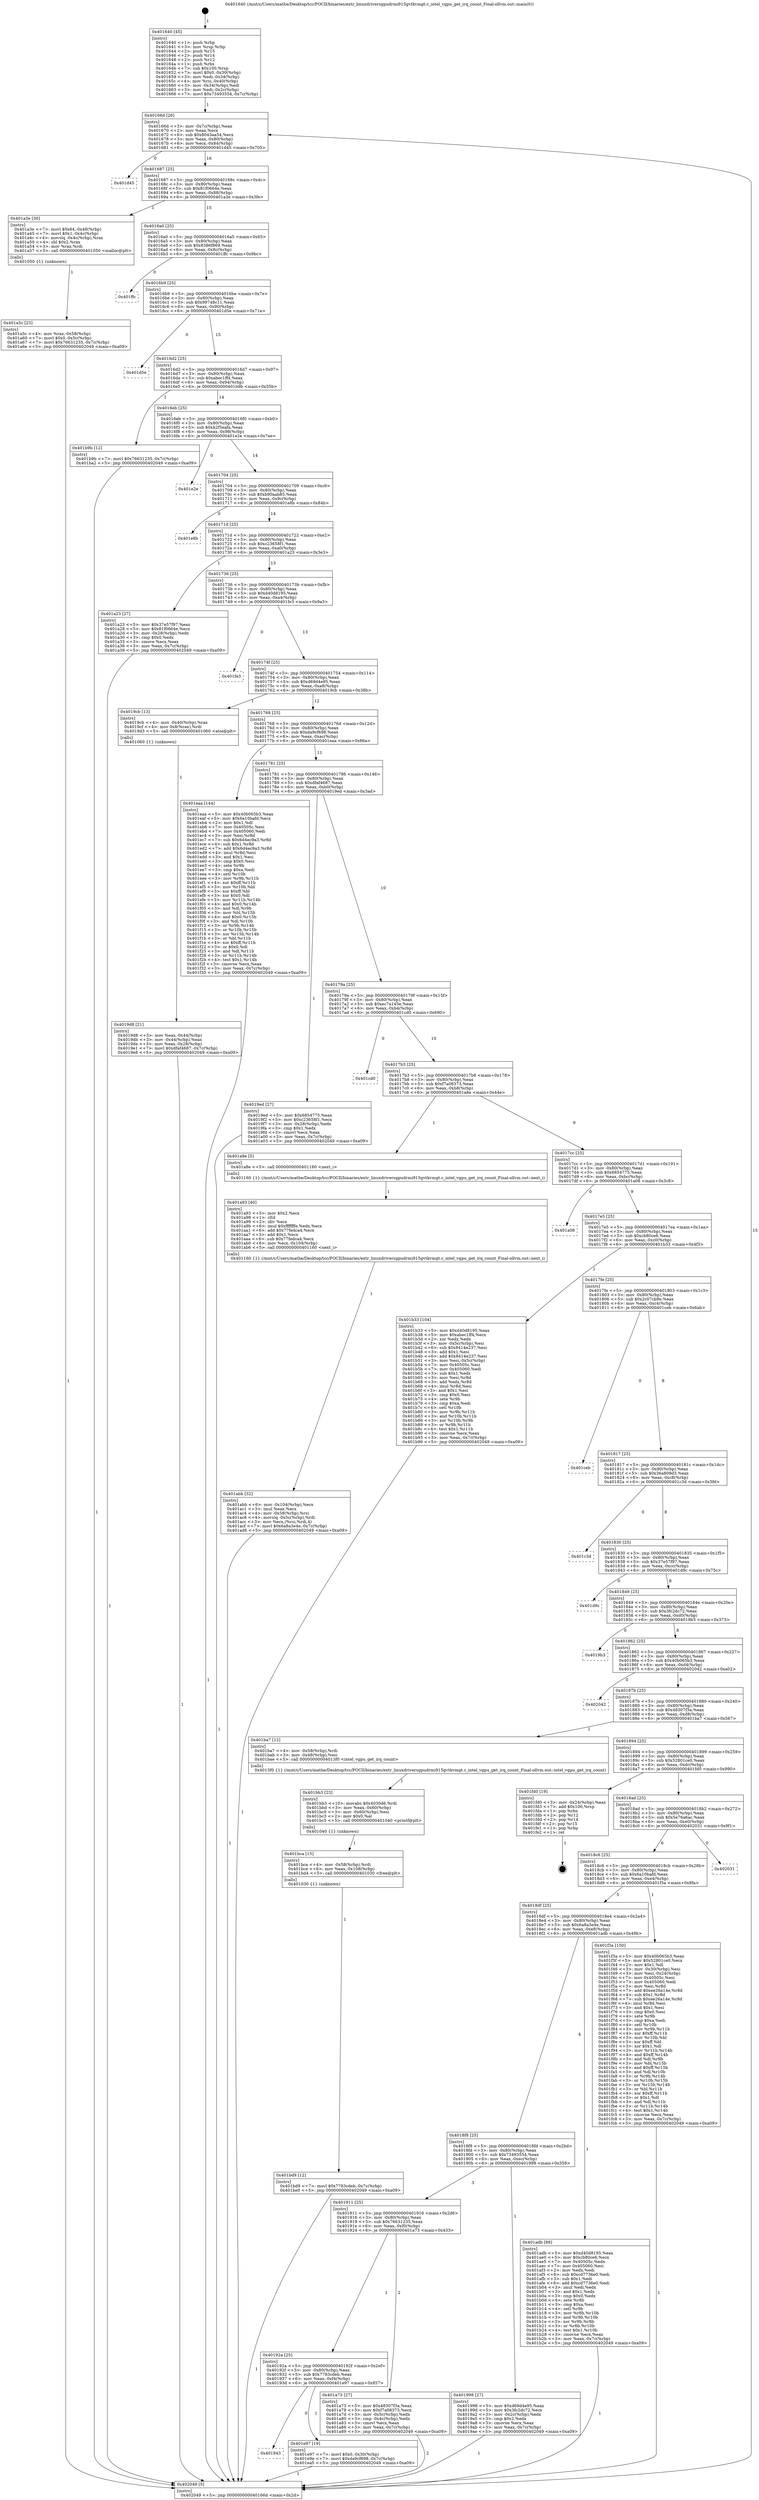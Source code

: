 digraph "0x401640" {
  label = "0x401640 (/mnt/c/Users/mathe/Desktop/tcc/POCII/binaries/extr_linuxdriversgpudrmi915gvtkvmgt.c_intel_vgpu_get_irq_count_Final-ollvm.out::main(0))"
  labelloc = "t"
  node[shape=record]

  Entry [label="",width=0.3,height=0.3,shape=circle,fillcolor=black,style=filled]
  "0x40166d" [label="{
     0x40166d [26]\l
     | [instrs]\l
     &nbsp;&nbsp;0x40166d \<+3\>: mov -0x7c(%rbp),%eax\l
     &nbsp;&nbsp;0x401670 \<+2\>: mov %eax,%ecx\l
     &nbsp;&nbsp;0x401672 \<+6\>: sub $0x8043aa54,%ecx\l
     &nbsp;&nbsp;0x401678 \<+3\>: mov %eax,-0x80(%rbp)\l
     &nbsp;&nbsp;0x40167b \<+6\>: mov %ecx,-0x84(%rbp)\l
     &nbsp;&nbsp;0x401681 \<+6\>: je 0000000000401d45 \<main+0x705\>\l
  }"]
  "0x401d45" [label="{
     0x401d45\l
  }", style=dashed]
  "0x401687" [label="{
     0x401687 [25]\l
     | [instrs]\l
     &nbsp;&nbsp;0x401687 \<+5\>: jmp 000000000040168c \<main+0x4c\>\l
     &nbsp;&nbsp;0x40168c \<+3\>: mov -0x80(%rbp),%eax\l
     &nbsp;&nbsp;0x40168f \<+5\>: sub $0x81f0664e,%eax\l
     &nbsp;&nbsp;0x401694 \<+6\>: mov %eax,-0x88(%rbp)\l
     &nbsp;&nbsp;0x40169a \<+6\>: je 0000000000401a3e \<main+0x3fe\>\l
  }"]
  Exit [label="",width=0.3,height=0.3,shape=circle,fillcolor=black,style=filled,peripheries=2]
  "0x401a3e" [label="{
     0x401a3e [30]\l
     | [instrs]\l
     &nbsp;&nbsp;0x401a3e \<+7\>: movl $0x64,-0x48(%rbp)\l
     &nbsp;&nbsp;0x401a45 \<+7\>: movl $0x1,-0x4c(%rbp)\l
     &nbsp;&nbsp;0x401a4c \<+4\>: movslq -0x4c(%rbp),%rax\l
     &nbsp;&nbsp;0x401a50 \<+4\>: shl $0x2,%rax\l
     &nbsp;&nbsp;0x401a54 \<+3\>: mov %rax,%rdi\l
     &nbsp;&nbsp;0x401a57 \<+5\>: call 0000000000401050 \<malloc@plt\>\l
     | [calls]\l
     &nbsp;&nbsp;0x401050 \{1\} (unknown)\l
  }"]
  "0x4016a0" [label="{
     0x4016a0 [25]\l
     | [instrs]\l
     &nbsp;&nbsp;0x4016a0 \<+5\>: jmp 00000000004016a5 \<main+0x65\>\l
     &nbsp;&nbsp;0x4016a5 \<+3\>: mov -0x80(%rbp),%eax\l
     &nbsp;&nbsp;0x4016a8 \<+5\>: sub $0x8386f869,%eax\l
     &nbsp;&nbsp;0x4016ad \<+6\>: mov %eax,-0x8c(%rbp)\l
     &nbsp;&nbsp;0x4016b3 \<+6\>: je 0000000000401ffc \<main+0x9bc\>\l
  }"]
  "0x401943" [label="{
     0x401943\l
  }", style=dashed]
  "0x401ffc" [label="{
     0x401ffc\l
  }", style=dashed]
  "0x4016b9" [label="{
     0x4016b9 [25]\l
     | [instrs]\l
     &nbsp;&nbsp;0x4016b9 \<+5\>: jmp 00000000004016be \<main+0x7e\>\l
     &nbsp;&nbsp;0x4016be \<+3\>: mov -0x80(%rbp),%eax\l
     &nbsp;&nbsp;0x4016c1 \<+5\>: sub $0x99748c11,%eax\l
     &nbsp;&nbsp;0x4016c6 \<+6\>: mov %eax,-0x90(%rbp)\l
     &nbsp;&nbsp;0x4016cc \<+6\>: je 0000000000401d5e \<main+0x71e\>\l
  }"]
  "0x401e97" [label="{
     0x401e97 [19]\l
     | [instrs]\l
     &nbsp;&nbsp;0x401e97 \<+7\>: movl $0x0,-0x30(%rbp)\l
     &nbsp;&nbsp;0x401e9e \<+7\>: movl $0xda9cf698,-0x7c(%rbp)\l
     &nbsp;&nbsp;0x401ea5 \<+5\>: jmp 0000000000402049 \<main+0xa09\>\l
  }"]
  "0x401d5e" [label="{
     0x401d5e\l
  }", style=dashed]
  "0x4016d2" [label="{
     0x4016d2 [25]\l
     | [instrs]\l
     &nbsp;&nbsp;0x4016d2 \<+5\>: jmp 00000000004016d7 \<main+0x97\>\l
     &nbsp;&nbsp;0x4016d7 \<+3\>: mov -0x80(%rbp),%eax\l
     &nbsp;&nbsp;0x4016da \<+5\>: sub $0xabec1ff4,%eax\l
     &nbsp;&nbsp;0x4016df \<+6\>: mov %eax,-0x94(%rbp)\l
     &nbsp;&nbsp;0x4016e5 \<+6\>: je 0000000000401b9b \<main+0x55b\>\l
  }"]
  "0x401bd9" [label="{
     0x401bd9 [12]\l
     | [instrs]\l
     &nbsp;&nbsp;0x401bd9 \<+7\>: movl $0x7783cdeb,-0x7c(%rbp)\l
     &nbsp;&nbsp;0x401be0 \<+5\>: jmp 0000000000402049 \<main+0xa09\>\l
  }"]
  "0x401b9b" [label="{
     0x401b9b [12]\l
     | [instrs]\l
     &nbsp;&nbsp;0x401b9b \<+7\>: movl $0x76631235,-0x7c(%rbp)\l
     &nbsp;&nbsp;0x401ba2 \<+5\>: jmp 0000000000402049 \<main+0xa09\>\l
  }"]
  "0x4016eb" [label="{
     0x4016eb [25]\l
     | [instrs]\l
     &nbsp;&nbsp;0x4016eb \<+5\>: jmp 00000000004016f0 \<main+0xb0\>\l
     &nbsp;&nbsp;0x4016f0 \<+3\>: mov -0x80(%rbp),%eax\l
     &nbsp;&nbsp;0x4016f3 \<+5\>: sub $0xb2f5eafa,%eax\l
     &nbsp;&nbsp;0x4016f8 \<+6\>: mov %eax,-0x98(%rbp)\l
     &nbsp;&nbsp;0x4016fe \<+6\>: je 0000000000401e2e \<main+0x7ee\>\l
  }"]
  "0x401bca" [label="{
     0x401bca [15]\l
     | [instrs]\l
     &nbsp;&nbsp;0x401bca \<+4\>: mov -0x58(%rbp),%rdi\l
     &nbsp;&nbsp;0x401bce \<+6\>: mov %eax,-0x108(%rbp)\l
     &nbsp;&nbsp;0x401bd4 \<+5\>: call 0000000000401030 \<free@plt\>\l
     | [calls]\l
     &nbsp;&nbsp;0x401030 \{1\} (unknown)\l
  }"]
  "0x401e2e" [label="{
     0x401e2e\l
  }", style=dashed]
  "0x401704" [label="{
     0x401704 [25]\l
     | [instrs]\l
     &nbsp;&nbsp;0x401704 \<+5\>: jmp 0000000000401709 \<main+0xc9\>\l
     &nbsp;&nbsp;0x401709 \<+3\>: mov -0x80(%rbp),%eax\l
     &nbsp;&nbsp;0x40170c \<+5\>: sub $0xb90aab85,%eax\l
     &nbsp;&nbsp;0x401711 \<+6\>: mov %eax,-0x9c(%rbp)\l
     &nbsp;&nbsp;0x401717 \<+6\>: je 0000000000401e8b \<main+0x84b\>\l
  }"]
  "0x401bb3" [label="{
     0x401bb3 [23]\l
     | [instrs]\l
     &nbsp;&nbsp;0x401bb3 \<+10\>: movabs $0x4030d6,%rdi\l
     &nbsp;&nbsp;0x401bbd \<+3\>: mov %eax,-0x60(%rbp)\l
     &nbsp;&nbsp;0x401bc0 \<+3\>: mov -0x60(%rbp),%esi\l
     &nbsp;&nbsp;0x401bc3 \<+2\>: mov $0x0,%al\l
     &nbsp;&nbsp;0x401bc5 \<+5\>: call 0000000000401040 \<printf@plt\>\l
     | [calls]\l
     &nbsp;&nbsp;0x401040 \{1\} (unknown)\l
  }"]
  "0x401e8b" [label="{
     0x401e8b\l
  }", style=dashed]
  "0x40171d" [label="{
     0x40171d [25]\l
     | [instrs]\l
     &nbsp;&nbsp;0x40171d \<+5\>: jmp 0000000000401722 \<main+0xe2\>\l
     &nbsp;&nbsp;0x401722 \<+3\>: mov -0x80(%rbp),%eax\l
     &nbsp;&nbsp;0x401725 \<+5\>: sub $0xc23658f1,%eax\l
     &nbsp;&nbsp;0x40172a \<+6\>: mov %eax,-0xa0(%rbp)\l
     &nbsp;&nbsp;0x401730 \<+6\>: je 0000000000401a23 \<main+0x3e3\>\l
  }"]
  "0x401abb" [label="{
     0x401abb [32]\l
     | [instrs]\l
     &nbsp;&nbsp;0x401abb \<+6\>: mov -0x104(%rbp),%ecx\l
     &nbsp;&nbsp;0x401ac1 \<+3\>: imul %eax,%ecx\l
     &nbsp;&nbsp;0x401ac4 \<+4\>: mov -0x58(%rbp),%rsi\l
     &nbsp;&nbsp;0x401ac8 \<+4\>: movslq -0x5c(%rbp),%rdi\l
     &nbsp;&nbsp;0x401acc \<+3\>: mov %ecx,(%rsi,%rdi,4)\l
     &nbsp;&nbsp;0x401acf \<+7\>: movl $0x6a8a3e4e,-0x7c(%rbp)\l
     &nbsp;&nbsp;0x401ad6 \<+5\>: jmp 0000000000402049 \<main+0xa09\>\l
  }"]
  "0x401a23" [label="{
     0x401a23 [27]\l
     | [instrs]\l
     &nbsp;&nbsp;0x401a23 \<+5\>: mov $0x37e57f97,%eax\l
     &nbsp;&nbsp;0x401a28 \<+5\>: mov $0x81f0664e,%ecx\l
     &nbsp;&nbsp;0x401a2d \<+3\>: mov -0x28(%rbp),%edx\l
     &nbsp;&nbsp;0x401a30 \<+3\>: cmp $0x0,%edx\l
     &nbsp;&nbsp;0x401a33 \<+3\>: cmove %ecx,%eax\l
     &nbsp;&nbsp;0x401a36 \<+3\>: mov %eax,-0x7c(%rbp)\l
     &nbsp;&nbsp;0x401a39 \<+5\>: jmp 0000000000402049 \<main+0xa09\>\l
  }"]
  "0x401736" [label="{
     0x401736 [25]\l
     | [instrs]\l
     &nbsp;&nbsp;0x401736 \<+5\>: jmp 000000000040173b \<main+0xfb\>\l
     &nbsp;&nbsp;0x40173b \<+3\>: mov -0x80(%rbp),%eax\l
     &nbsp;&nbsp;0x40173e \<+5\>: sub $0xd40d8195,%eax\l
     &nbsp;&nbsp;0x401743 \<+6\>: mov %eax,-0xa4(%rbp)\l
     &nbsp;&nbsp;0x401749 \<+6\>: je 0000000000401fe3 \<main+0x9a3\>\l
  }"]
  "0x401a93" [label="{
     0x401a93 [40]\l
     | [instrs]\l
     &nbsp;&nbsp;0x401a93 \<+5\>: mov $0x2,%ecx\l
     &nbsp;&nbsp;0x401a98 \<+1\>: cltd\l
     &nbsp;&nbsp;0x401a99 \<+2\>: idiv %ecx\l
     &nbsp;&nbsp;0x401a9b \<+6\>: imul $0xfffffffe,%edx,%ecx\l
     &nbsp;&nbsp;0x401aa1 \<+6\>: add $0x77fedca4,%ecx\l
     &nbsp;&nbsp;0x401aa7 \<+3\>: add $0x1,%ecx\l
     &nbsp;&nbsp;0x401aaa \<+6\>: sub $0x77fedca4,%ecx\l
     &nbsp;&nbsp;0x401ab0 \<+6\>: mov %ecx,-0x104(%rbp)\l
     &nbsp;&nbsp;0x401ab6 \<+5\>: call 0000000000401160 \<next_i\>\l
     | [calls]\l
     &nbsp;&nbsp;0x401160 \{1\} (/mnt/c/Users/mathe/Desktop/tcc/POCII/binaries/extr_linuxdriversgpudrmi915gvtkvmgt.c_intel_vgpu_get_irq_count_Final-ollvm.out::next_i)\l
  }"]
  "0x401fe3" [label="{
     0x401fe3\l
  }", style=dashed]
  "0x40174f" [label="{
     0x40174f [25]\l
     | [instrs]\l
     &nbsp;&nbsp;0x40174f \<+5\>: jmp 0000000000401754 \<main+0x114\>\l
     &nbsp;&nbsp;0x401754 \<+3\>: mov -0x80(%rbp),%eax\l
     &nbsp;&nbsp;0x401757 \<+5\>: sub $0xd69d4e95,%eax\l
     &nbsp;&nbsp;0x40175c \<+6\>: mov %eax,-0xa8(%rbp)\l
     &nbsp;&nbsp;0x401762 \<+6\>: je 00000000004019cb \<main+0x38b\>\l
  }"]
  "0x40192a" [label="{
     0x40192a [25]\l
     | [instrs]\l
     &nbsp;&nbsp;0x40192a \<+5\>: jmp 000000000040192f \<main+0x2ef\>\l
     &nbsp;&nbsp;0x40192f \<+3\>: mov -0x80(%rbp),%eax\l
     &nbsp;&nbsp;0x401932 \<+5\>: sub $0x7783cdeb,%eax\l
     &nbsp;&nbsp;0x401937 \<+6\>: mov %eax,-0xf4(%rbp)\l
     &nbsp;&nbsp;0x40193d \<+6\>: je 0000000000401e97 \<main+0x857\>\l
  }"]
  "0x4019cb" [label="{
     0x4019cb [13]\l
     | [instrs]\l
     &nbsp;&nbsp;0x4019cb \<+4\>: mov -0x40(%rbp),%rax\l
     &nbsp;&nbsp;0x4019cf \<+4\>: mov 0x8(%rax),%rdi\l
     &nbsp;&nbsp;0x4019d3 \<+5\>: call 0000000000401060 \<atoi@plt\>\l
     | [calls]\l
     &nbsp;&nbsp;0x401060 \{1\} (unknown)\l
  }"]
  "0x401768" [label="{
     0x401768 [25]\l
     | [instrs]\l
     &nbsp;&nbsp;0x401768 \<+5\>: jmp 000000000040176d \<main+0x12d\>\l
     &nbsp;&nbsp;0x40176d \<+3\>: mov -0x80(%rbp),%eax\l
     &nbsp;&nbsp;0x401770 \<+5\>: sub $0xda9cf698,%eax\l
     &nbsp;&nbsp;0x401775 \<+6\>: mov %eax,-0xac(%rbp)\l
     &nbsp;&nbsp;0x40177b \<+6\>: je 0000000000401eaa \<main+0x86a\>\l
  }"]
  "0x401a73" [label="{
     0x401a73 [27]\l
     | [instrs]\l
     &nbsp;&nbsp;0x401a73 \<+5\>: mov $0x48307f3a,%eax\l
     &nbsp;&nbsp;0x401a78 \<+5\>: mov $0xf7a08373,%ecx\l
     &nbsp;&nbsp;0x401a7d \<+3\>: mov -0x5c(%rbp),%edx\l
     &nbsp;&nbsp;0x401a80 \<+3\>: cmp -0x4c(%rbp),%edx\l
     &nbsp;&nbsp;0x401a83 \<+3\>: cmovl %ecx,%eax\l
     &nbsp;&nbsp;0x401a86 \<+3\>: mov %eax,-0x7c(%rbp)\l
     &nbsp;&nbsp;0x401a89 \<+5\>: jmp 0000000000402049 \<main+0xa09\>\l
  }"]
  "0x401eaa" [label="{
     0x401eaa [144]\l
     | [instrs]\l
     &nbsp;&nbsp;0x401eaa \<+5\>: mov $0x40b065b3,%eax\l
     &nbsp;&nbsp;0x401eaf \<+5\>: mov $0x6a10bafd,%ecx\l
     &nbsp;&nbsp;0x401eb4 \<+2\>: mov $0x1,%dl\l
     &nbsp;&nbsp;0x401eb6 \<+7\>: mov 0x40505c,%esi\l
     &nbsp;&nbsp;0x401ebd \<+7\>: mov 0x405060,%edi\l
     &nbsp;&nbsp;0x401ec4 \<+3\>: mov %esi,%r8d\l
     &nbsp;&nbsp;0x401ec7 \<+7\>: sub $0x6d4ec9a3,%r8d\l
     &nbsp;&nbsp;0x401ece \<+4\>: sub $0x1,%r8d\l
     &nbsp;&nbsp;0x401ed2 \<+7\>: add $0x6d4ec9a3,%r8d\l
     &nbsp;&nbsp;0x401ed9 \<+4\>: imul %r8d,%esi\l
     &nbsp;&nbsp;0x401edd \<+3\>: and $0x1,%esi\l
     &nbsp;&nbsp;0x401ee0 \<+3\>: cmp $0x0,%esi\l
     &nbsp;&nbsp;0x401ee3 \<+4\>: sete %r9b\l
     &nbsp;&nbsp;0x401ee7 \<+3\>: cmp $0xa,%edi\l
     &nbsp;&nbsp;0x401eea \<+4\>: setl %r10b\l
     &nbsp;&nbsp;0x401eee \<+3\>: mov %r9b,%r11b\l
     &nbsp;&nbsp;0x401ef1 \<+4\>: xor $0xff,%r11b\l
     &nbsp;&nbsp;0x401ef5 \<+3\>: mov %r10b,%bl\l
     &nbsp;&nbsp;0x401ef8 \<+3\>: xor $0xff,%bl\l
     &nbsp;&nbsp;0x401efb \<+3\>: xor $0x0,%dl\l
     &nbsp;&nbsp;0x401efe \<+3\>: mov %r11b,%r14b\l
     &nbsp;&nbsp;0x401f01 \<+4\>: and $0x0,%r14b\l
     &nbsp;&nbsp;0x401f05 \<+3\>: and %dl,%r9b\l
     &nbsp;&nbsp;0x401f08 \<+3\>: mov %bl,%r15b\l
     &nbsp;&nbsp;0x401f0b \<+4\>: and $0x0,%r15b\l
     &nbsp;&nbsp;0x401f0f \<+3\>: and %dl,%r10b\l
     &nbsp;&nbsp;0x401f12 \<+3\>: or %r9b,%r14b\l
     &nbsp;&nbsp;0x401f15 \<+3\>: or %r10b,%r15b\l
     &nbsp;&nbsp;0x401f18 \<+3\>: xor %r15b,%r14b\l
     &nbsp;&nbsp;0x401f1b \<+3\>: or %bl,%r11b\l
     &nbsp;&nbsp;0x401f1e \<+4\>: xor $0xff,%r11b\l
     &nbsp;&nbsp;0x401f22 \<+3\>: or $0x0,%dl\l
     &nbsp;&nbsp;0x401f25 \<+3\>: and %dl,%r11b\l
     &nbsp;&nbsp;0x401f28 \<+3\>: or %r11b,%r14b\l
     &nbsp;&nbsp;0x401f2b \<+4\>: test $0x1,%r14b\l
     &nbsp;&nbsp;0x401f2f \<+3\>: cmovne %ecx,%eax\l
     &nbsp;&nbsp;0x401f32 \<+3\>: mov %eax,-0x7c(%rbp)\l
     &nbsp;&nbsp;0x401f35 \<+5\>: jmp 0000000000402049 \<main+0xa09\>\l
  }"]
  "0x401781" [label="{
     0x401781 [25]\l
     | [instrs]\l
     &nbsp;&nbsp;0x401781 \<+5\>: jmp 0000000000401786 \<main+0x146\>\l
     &nbsp;&nbsp;0x401786 \<+3\>: mov -0x80(%rbp),%eax\l
     &nbsp;&nbsp;0x401789 \<+5\>: sub $0xdfaf4687,%eax\l
     &nbsp;&nbsp;0x40178e \<+6\>: mov %eax,-0xb0(%rbp)\l
     &nbsp;&nbsp;0x401794 \<+6\>: je 00000000004019ed \<main+0x3ad\>\l
  }"]
  "0x401a5c" [label="{
     0x401a5c [23]\l
     | [instrs]\l
     &nbsp;&nbsp;0x401a5c \<+4\>: mov %rax,-0x58(%rbp)\l
     &nbsp;&nbsp;0x401a60 \<+7\>: movl $0x0,-0x5c(%rbp)\l
     &nbsp;&nbsp;0x401a67 \<+7\>: movl $0x76631235,-0x7c(%rbp)\l
     &nbsp;&nbsp;0x401a6e \<+5\>: jmp 0000000000402049 \<main+0xa09\>\l
  }"]
  "0x4019ed" [label="{
     0x4019ed [27]\l
     | [instrs]\l
     &nbsp;&nbsp;0x4019ed \<+5\>: mov $0x6854775,%eax\l
     &nbsp;&nbsp;0x4019f2 \<+5\>: mov $0xc23658f1,%ecx\l
     &nbsp;&nbsp;0x4019f7 \<+3\>: mov -0x28(%rbp),%edx\l
     &nbsp;&nbsp;0x4019fa \<+3\>: cmp $0x1,%edx\l
     &nbsp;&nbsp;0x4019fd \<+3\>: cmovl %ecx,%eax\l
     &nbsp;&nbsp;0x401a00 \<+3\>: mov %eax,-0x7c(%rbp)\l
     &nbsp;&nbsp;0x401a03 \<+5\>: jmp 0000000000402049 \<main+0xa09\>\l
  }"]
  "0x40179a" [label="{
     0x40179a [25]\l
     | [instrs]\l
     &nbsp;&nbsp;0x40179a \<+5\>: jmp 000000000040179f \<main+0x15f\>\l
     &nbsp;&nbsp;0x40179f \<+3\>: mov -0x80(%rbp),%eax\l
     &nbsp;&nbsp;0x4017a2 \<+5\>: sub $0xec7a145e,%eax\l
     &nbsp;&nbsp;0x4017a7 \<+6\>: mov %eax,-0xb4(%rbp)\l
     &nbsp;&nbsp;0x4017ad \<+6\>: je 0000000000401cd0 \<main+0x690\>\l
  }"]
  "0x4019d8" [label="{
     0x4019d8 [21]\l
     | [instrs]\l
     &nbsp;&nbsp;0x4019d8 \<+3\>: mov %eax,-0x44(%rbp)\l
     &nbsp;&nbsp;0x4019db \<+3\>: mov -0x44(%rbp),%eax\l
     &nbsp;&nbsp;0x4019de \<+3\>: mov %eax,-0x28(%rbp)\l
     &nbsp;&nbsp;0x4019e1 \<+7\>: movl $0xdfaf4687,-0x7c(%rbp)\l
     &nbsp;&nbsp;0x4019e8 \<+5\>: jmp 0000000000402049 \<main+0xa09\>\l
  }"]
  "0x401cd0" [label="{
     0x401cd0\l
  }", style=dashed]
  "0x4017b3" [label="{
     0x4017b3 [25]\l
     | [instrs]\l
     &nbsp;&nbsp;0x4017b3 \<+5\>: jmp 00000000004017b8 \<main+0x178\>\l
     &nbsp;&nbsp;0x4017b8 \<+3\>: mov -0x80(%rbp),%eax\l
     &nbsp;&nbsp;0x4017bb \<+5\>: sub $0xf7a08373,%eax\l
     &nbsp;&nbsp;0x4017c0 \<+6\>: mov %eax,-0xb8(%rbp)\l
     &nbsp;&nbsp;0x4017c6 \<+6\>: je 0000000000401a8e \<main+0x44e\>\l
  }"]
  "0x401640" [label="{
     0x401640 [45]\l
     | [instrs]\l
     &nbsp;&nbsp;0x401640 \<+1\>: push %rbp\l
     &nbsp;&nbsp;0x401641 \<+3\>: mov %rsp,%rbp\l
     &nbsp;&nbsp;0x401644 \<+2\>: push %r15\l
     &nbsp;&nbsp;0x401646 \<+2\>: push %r14\l
     &nbsp;&nbsp;0x401648 \<+2\>: push %r12\l
     &nbsp;&nbsp;0x40164a \<+1\>: push %rbx\l
     &nbsp;&nbsp;0x40164b \<+7\>: sub $0x100,%rsp\l
     &nbsp;&nbsp;0x401652 \<+7\>: movl $0x0,-0x30(%rbp)\l
     &nbsp;&nbsp;0x401659 \<+3\>: mov %edi,-0x34(%rbp)\l
     &nbsp;&nbsp;0x40165c \<+4\>: mov %rsi,-0x40(%rbp)\l
     &nbsp;&nbsp;0x401660 \<+3\>: mov -0x34(%rbp),%edi\l
     &nbsp;&nbsp;0x401663 \<+3\>: mov %edi,-0x2c(%rbp)\l
     &nbsp;&nbsp;0x401666 \<+7\>: movl $0x73493554,-0x7c(%rbp)\l
  }"]
  "0x401a8e" [label="{
     0x401a8e [5]\l
     | [instrs]\l
     &nbsp;&nbsp;0x401a8e \<+5\>: call 0000000000401160 \<next_i\>\l
     | [calls]\l
     &nbsp;&nbsp;0x401160 \{1\} (/mnt/c/Users/mathe/Desktop/tcc/POCII/binaries/extr_linuxdriversgpudrmi915gvtkvmgt.c_intel_vgpu_get_irq_count_Final-ollvm.out::next_i)\l
  }"]
  "0x4017cc" [label="{
     0x4017cc [25]\l
     | [instrs]\l
     &nbsp;&nbsp;0x4017cc \<+5\>: jmp 00000000004017d1 \<main+0x191\>\l
     &nbsp;&nbsp;0x4017d1 \<+3\>: mov -0x80(%rbp),%eax\l
     &nbsp;&nbsp;0x4017d4 \<+5\>: sub $0x6854775,%eax\l
     &nbsp;&nbsp;0x4017d9 \<+6\>: mov %eax,-0xbc(%rbp)\l
     &nbsp;&nbsp;0x4017df \<+6\>: je 0000000000401a08 \<main+0x3c8\>\l
  }"]
  "0x402049" [label="{
     0x402049 [5]\l
     | [instrs]\l
     &nbsp;&nbsp;0x402049 \<+5\>: jmp 000000000040166d \<main+0x2d\>\l
  }"]
  "0x401a08" [label="{
     0x401a08\l
  }", style=dashed]
  "0x4017e5" [label="{
     0x4017e5 [25]\l
     | [instrs]\l
     &nbsp;&nbsp;0x4017e5 \<+5\>: jmp 00000000004017ea \<main+0x1aa\>\l
     &nbsp;&nbsp;0x4017ea \<+3\>: mov -0x80(%rbp),%eax\l
     &nbsp;&nbsp;0x4017ed \<+5\>: sub $0xcb80ce6,%eax\l
     &nbsp;&nbsp;0x4017f2 \<+6\>: mov %eax,-0xc0(%rbp)\l
     &nbsp;&nbsp;0x4017f8 \<+6\>: je 0000000000401b33 \<main+0x4f3\>\l
  }"]
  "0x401911" [label="{
     0x401911 [25]\l
     | [instrs]\l
     &nbsp;&nbsp;0x401911 \<+5\>: jmp 0000000000401916 \<main+0x2d6\>\l
     &nbsp;&nbsp;0x401916 \<+3\>: mov -0x80(%rbp),%eax\l
     &nbsp;&nbsp;0x401919 \<+5\>: sub $0x76631235,%eax\l
     &nbsp;&nbsp;0x40191e \<+6\>: mov %eax,-0xf0(%rbp)\l
     &nbsp;&nbsp;0x401924 \<+6\>: je 0000000000401a73 \<main+0x433\>\l
  }"]
  "0x401b33" [label="{
     0x401b33 [104]\l
     | [instrs]\l
     &nbsp;&nbsp;0x401b33 \<+5\>: mov $0xd40d8195,%eax\l
     &nbsp;&nbsp;0x401b38 \<+5\>: mov $0xabec1ff4,%ecx\l
     &nbsp;&nbsp;0x401b3d \<+2\>: xor %edx,%edx\l
     &nbsp;&nbsp;0x401b3f \<+3\>: mov -0x5c(%rbp),%esi\l
     &nbsp;&nbsp;0x401b42 \<+6\>: sub $0x8414e237,%esi\l
     &nbsp;&nbsp;0x401b48 \<+3\>: add $0x1,%esi\l
     &nbsp;&nbsp;0x401b4b \<+6\>: add $0x8414e237,%esi\l
     &nbsp;&nbsp;0x401b51 \<+3\>: mov %esi,-0x5c(%rbp)\l
     &nbsp;&nbsp;0x401b54 \<+7\>: mov 0x40505c,%esi\l
     &nbsp;&nbsp;0x401b5b \<+7\>: mov 0x405060,%edi\l
     &nbsp;&nbsp;0x401b62 \<+3\>: sub $0x1,%edx\l
     &nbsp;&nbsp;0x401b65 \<+3\>: mov %esi,%r8d\l
     &nbsp;&nbsp;0x401b68 \<+3\>: add %edx,%r8d\l
     &nbsp;&nbsp;0x401b6b \<+4\>: imul %r8d,%esi\l
     &nbsp;&nbsp;0x401b6f \<+3\>: and $0x1,%esi\l
     &nbsp;&nbsp;0x401b72 \<+3\>: cmp $0x0,%esi\l
     &nbsp;&nbsp;0x401b75 \<+4\>: sete %r9b\l
     &nbsp;&nbsp;0x401b79 \<+3\>: cmp $0xa,%edi\l
     &nbsp;&nbsp;0x401b7c \<+4\>: setl %r10b\l
     &nbsp;&nbsp;0x401b80 \<+3\>: mov %r9b,%r11b\l
     &nbsp;&nbsp;0x401b83 \<+3\>: and %r10b,%r11b\l
     &nbsp;&nbsp;0x401b86 \<+3\>: xor %r10b,%r9b\l
     &nbsp;&nbsp;0x401b89 \<+3\>: or %r9b,%r11b\l
     &nbsp;&nbsp;0x401b8c \<+4\>: test $0x1,%r11b\l
     &nbsp;&nbsp;0x401b90 \<+3\>: cmovne %ecx,%eax\l
     &nbsp;&nbsp;0x401b93 \<+3\>: mov %eax,-0x7c(%rbp)\l
     &nbsp;&nbsp;0x401b96 \<+5\>: jmp 0000000000402049 \<main+0xa09\>\l
  }"]
  "0x4017fe" [label="{
     0x4017fe [25]\l
     | [instrs]\l
     &nbsp;&nbsp;0x4017fe \<+5\>: jmp 0000000000401803 \<main+0x1c3\>\l
     &nbsp;&nbsp;0x401803 \<+3\>: mov -0x80(%rbp),%eax\l
     &nbsp;&nbsp;0x401806 \<+5\>: sub $0x2c07cb9e,%eax\l
     &nbsp;&nbsp;0x40180b \<+6\>: mov %eax,-0xc4(%rbp)\l
     &nbsp;&nbsp;0x401811 \<+6\>: je 0000000000401ceb \<main+0x6ab\>\l
  }"]
  "0x401998" [label="{
     0x401998 [27]\l
     | [instrs]\l
     &nbsp;&nbsp;0x401998 \<+5\>: mov $0xd69d4e95,%eax\l
     &nbsp;&nbsp;0x40199d \<+5\>: mov $0x3fc2dc72,%ecx\l
     &nbsp;&nbsp;0x4019a2 \<+3\>: mov -0x2c(%rbp),%edx\l
     &nbsp;&nbsp;0x4019a5 \<+3\>: cmp $0x2,%edx\l
     &nbsp;&nbsp;0x4019a8 \<+3\>: cmovne %ecx,%eax\l
     &nbsp;&nbsp;0x4019ab \<+3\>: mov %eax,-0x7c(%rbp)\l
     &nbsp;&nbsp;0x4019ae \<+5\>: jmp 0000000000402049 \<main+0xa09\>\l
  }"]
  "0x401ceb" [label="{
     0x401ceb\l
  }", style=dashed]
  "0x401817" [label="{
     0x401817 [25]\l
     | [instrs]\l
     &nbsp;&nbsp;0x401817 \<+5\>: jmp 000000000040181c \<main+0x1dc\>\l
     &nbsp;&nbsp;0x40181c \<+3\>: mov -0x80(%rbp),%eax\l
     &nbsp;&nbsp;0x40181f \<+5\>: sub $0x36a809d3,%eax\l
     &nbsp;&nbsp;0x401824 \<+6\>: mov %eax,-0xc8(%rbp)\l
     &nbsp;&nbsp;0x40182a \<+6\>: je 0000000000401c3d \<main+0x5fd\>\l
  }"]
  "0x4018f8" [label="{
     0x4018f8 [25]\l
     | [instrs]\l
     &nbsp;&nbsp;0x4018f8 \<+5\>: jmp 00000000004018fd \<main+0x2bd\>\l
     &nbsp;&nbsp;0x4018fd \<+3\>: mov -0x80(%rbp),%eax\l
     &nbsp;&nbsp;0x401900 \<+5\>: sub $0x73493554,%eax\l
     &nbsp;&nbsp;0x401905 \<+6\>: mov %eax,-0xec(%rbp)\l
     &nbsp;&nbsp;0x40190b \<+6\>: je 0000000000401998 \<main+0x358\>\l
  }"]
  "0x401c3d" [label="{
     0x401c3d\l
  }", style=dashed]
  "0x401830" [label="{
     0x401830 [25]\l
     | [instrs]\l
     &nbsp;&nbsp;0x401830 \<+5\>: jmp 0000000000401835 \<main+0x1f5\>\l
     &nbsp;&nbsp;0x401835 \<+3\>: mov -0x80(%rbp),%eax\l
     &nbsp;&nbsp;0x401838 \<+5\>: sub $0x37e57f97,%eax\l
     &nbsp;&nbsp;0x40183d \<+6\>: mov %eax,-0xcc(%rbp)\l
     &nbsp;&nbsp;0x401843 \<+6\>: je 0000000000401d9c \<main+0x75c\>\l
  }"]
  "0x401adb" [label="{
     0x401adb [88]\l
     | [instrs]\l
     &nbsp;&nbsp;0x401adb \<+5\>: mov $0xd40d8195,%eax\l
     &nbsp;&nbsp;0x401ae0 \<+5\>: mov $0xcb80ce6,%ecx\l
     &nbsp;&nbsp;0x401ae5 \<+7\>: mov 0x40505c,%edx\l
     &nbsp;&nbsp;0x401aec \<+7\>: mov 0x405060,%esi\l
     &nbsp;&nbsp;0x401af3 \<+2\>: mov %edx,%edi\l
     &nbsp;&nbsp;0x401af5 \<+6\>: sub $0xcd7736e0,%edi\l
     &nbsp;&nbsp;0x401afb \<+3\>: sub $0x1,%edi\l
     &nbsp;&nbsp;0x401afe \<+6\>: add $0xcd7736e0,%edi\l
     &nbsp;&nbsp;0x401b04 \<+3\>: imul %edi,%edx\l
     &nbsp;&nbsp;0x401b07 \<+3\>: and $0x1,%edx\l
     &nbsp;&nbsp;0x401b0a \<+3\>: cmp $0x0,%edx\l
     &nbsp;&nbsp;0x401b0d \<+4\>: sete %r8b\l
     &nbsp;&nbsp;0x401b11 \<+3\>: cmp $0xa,%esi\l
     &nbsp;&nbsp;0x401b14 \<+4\>: setl %r9b\l
     &nbsp;&nbsp;0x401b18 \<+3\>: mov %r8b,%r10b\l
     &nbsp;&nbsp;0x401b1b \<+3\>: and %r9b,%r10b\l
     &nbsp;&nbsp;0x401b1e \<+3\>: xor %r9b,%r8b\l
     &nbsp;&nbsp;0x401b21 \<+3\>: or %r8b,%r10b\l
     &nbsp;&nbsp;0x401b24 \<+4\>: test $0x1,%r10b\l
     &nbsp;&nbsp;0x401b28 \<+3\>: cmovne %ecx,%eax\l
     &nbsp;&nbsp;0x401b2b \<+3\>: mov %eax,-0x7c(%rbp)\l
     &nbsp;&nbsp;0x401b2e \<+5\>: jmp 0000000000402049 \<main+0xa09\>\l
  }"]
  "0x401d9c" [label="{
     0x401d9c\l
  }", style=dashed]
  "0x401849" [label="{
     0x401849 [25]\l
     | [instrs]\l
     &nbsp;&nbsp;0x401849 \<+5\>: jmp 000000000040184e \<main+0x20e\>\l
     &nbsp;&nbsp;0x40184e \<+3\>: mov -0x80(%rbp),%eax\l
     &nbsp;&nbsp;0x401851 \<+5\>: sub $0x3fc2dc72,%eax\l
     &nbsp;&nbsp;0x401856 \<+6\>: mov %eax,-0xd0(%rbp)\l
     &nbsp;&nbsp;0x40185c \<+6\>: je 00000000004019b3 \<main+0x373\>\l
  }"]
  "0x4018df" [label="{
     0x4018df [25]\l
     | [instrs]\l
     &nbsp;&nbsp;0x4018df \<+5\>: jmp 00000000004018e4 \<main+0x2a4\>\l
     &nbsp;&nbsp;0x4018e4 \<+3\>: mov -0x80(%rbp),%eax\l
     &nbsp;&nbsp;0x4018e7 \<+5\>: sub $0x6a8a3e4e,%eax\l
     &nbsp;&nbsp;0x4018ec \<+6\>: mov %eax,-0xe8(%rbp)\l
     &nbsp;&nbsp;0x4018f2 \<+6\>: je 0000000000401adb \<main+0x49b\>\l
  }"]
  "0x4019b3" [label="{
     0x4019b3\l
  }", style=dashed]
  "0x401862" [label="{
     0x401862 [25]\l
     | [instrs]\l
     &nbsp;&nbsp;0x401862 \<+5\>: jmp 0000000000401867 \<main+0x227\>\l
     &nbsp;&nbsp;0x401867 \<+3\>: mov -0x80(%rbp),%eax\l
     &nbsp;&nbsp;0x40186a \<+5\>: sub $0x40b065b3,%eax\l
     &nbsp;&nbsp;0x40186f \<+6\>: mov %eax,-0xd4(%rbp)\l
     &nbsp;&nbsp;0x401875 \<+6\>: je 0000000000402042 \<main+0xa02\>\l
  }"]
  "0x401f3a" [label="{
     0x401f3a [150]\l
     | [instrs]\l
     &nbsp;&nbsp;0x401f3a \<+5\>: mov $0x40b065b3,%eax\l
     &nbsp;&nbsp;0x401f3f \<+5\>: mov $0x52801ce0,%ecx\l
     &nbsp;&nbsp;0x401f44 \<+2\>: mov $0x1,%dl\l
     &nbsp;&nbsp;0x401f46 \<+3\>: mov -0x30(%rbp),%esi\l
     &nbsp;&nbsp;0x401f49 \<+3\>: mov %esi,-0x24(%rbp)\l
     &nbsp;&nbsp;0x401f4c \<+7\>: mov 0x40505c,%esi\l
     &nbsp;&nbsp;0x401f53 \<+7\>: mov 0x405060,%edi\l
     &nbsp;&nbsp;0x401f5a \<+3\>: mov %esi,%r8d\l
     &nbsp;&nbsp;0x401f5d \<+7\>: add $0xee26a14e,%r8d\l
     &nbsp;&nbsp;0x401f64 \<+4\>: sub $0x1,%r8d\l
     &nbsp;&nbsp;0x401f68 \<+7\>: sub $0xee26a14e,%r8d\l
     &nbsp;&nbsp;0x401f6f \<+4\>: imul %r8d,%esi\l
     &nbsp;&nbsp;0x401f73 \<+3\>: and $0x1,%esi\l
     &nbsp;&nbsp;0x401f76 \<+3\>: cmp $0x0,%esi\l
     &nbsp;&nbsp;0x401f79 \<+4\>: sete %r9b\l
     &nbsp;&nbsp;0x401f7d \<+3\>: cmp $0xa,%edi\l
     &nbsp;&nbsp;0x401f80 \<+4\>: setl %r10b\l
     &nbsp;&nbsp;0x401f84 \<+3\>: mov %r9b,%r11b\l
     &nbsp;&nbsp;0x401f87 \<+4\>: xor $0xff,%r11b\l
     &nbsp;&nbsp;0x401f8b \<+3\>: mov %r10b,%bl\l
     &nbsp;&nbsp;0x401f8e \<+3\>: xor $0xff,%bl\l
     &nbsp;&nbsp;0x401f91 \<+3\>: xor $0x1,%dl\l
     &nbsp;&nbsp;0x401f94 \<+3\>: mov %r11b,%r14b\l
     &nbsp;&nbsp;0x401f97 \<+4\>: and $0xff,%r14b\l
     &nbsp;&nbsp;0x401f9b \<+3\>: and %dl,%r9b\l
     &nbsp;&nbsp;0x401f9e \<+3\>: mov %bl,%r15b\l
     &nbsp;&nbsp;0x401fa1 \<+4\>: and $0xff,%r15b\l
     &nbsp;&nbsp;0x401fa5 \<+3\>: and %dl,%r10b\l
     &nbsp;&nbsp;0x401fa8 \<+3\>: or %r9b,%r14b\l
     &nbsp;&nbsp;0x401fab \<+3\>: or %r10b,%r15b\l
     &nbsp;&nbsp;0x401fae \<+3\>: xor %r15b,%r14b\l
     &nbsp;&nbsp;0x401fb1 \<+3\>: or %bl,%r11b\l
     &nbsp;&nbsp;0x401fb4 \<+4\>: xor $0xff,%r11b\l
     &nbsp;&nbsp;0x401fb8 \<+3\>: or $0x1,%dl\l
     &nbsp;&nbsp;0x401fbb \<+3\>: and %dl,%r11b\l
     &nbsp;&nbsp;0x401fbe \<+3\>: or %r11b,%r14b\l
     &nbsp;&nbsp;0x401fc1 \<+4\>: test $0x1,%r14b\l
     &nbsp;&nbsp;0x401fc5 \<+3\>: cmovne %ecx,%eax\l
     &nbsp;&nbsp;0x401fc8 \<+3\>: mov %eax,-0x7c(%rbp)\l
     &nbsp;&nbsp;0x401fcb \<+5\>: jmp 0000000000402049 \<main+0xa09\>\l
  }"]
  "0x402042" [label="{
     0x402042\l
  }", style=dashed]
  "0x40187b" [label="{
     0x40187b [25]\l
     | [instrs]\l
     &nbsp;&nbsp;0x40187b \<+5\>: jmp 0000000000401880 \<main+0x240\>\l
     &nbsp;&nbsp;0x401880 \<+3\>: mov -0x80(%rbp),%eax\l
     &nbsp;&nbsp;0x401883 \<+5\>: sub $0x48307f3a,%eax\l
     &nbsp;&nbsp;0x401888 \<+6\>: mov %eax,-0xd8(%rbp)\l
     &nbsp;&nbsp;0x40188e \<+6\>: je 0000000000401ba7 \<main+0x567\>\l
  }"]
  "0x4018c6" [label="{
     0x4018c6 [25]\l
     | [instrs]\l
     &nbsp;&nbsp;0x4018c6 \<+5\>: jmp 00000000004018cb \<main+0x28b\>\l
     &nbsp;&nbsp;0x4018cb \<+3\>: mov -0x80(%rbp),%eax\l
     &nbsp;&nbsp;0x4018ce \<+5\>: sub $0x6a10bafd,%eax\l
     &nbsp;&nbsp;0x4018d3 \<+6\>: mov %eax,-0xe4(%rbp)\l
     &nbsp;&nbsp;0x4018d9 \<+6\>: je 0000000000401f3a \<main+0x8fa\>\l
  }"]
  "0x401ba7" [label="{
     0x401ba7 [12]\l
     | [instrs]\l
     &nbsp;&nbsp;0x401ba7 \<+4\>: mov -0x58(%rbp),%rdi\l
     &nbsp;&nbsp;0x401bab \<+3\>: mov -0x48(%rbp),%esi\l
     &nbsp;&nbsp;0x401bae \<+5\>: call 00000000004013f0 \<intel_vgpu_get_irq_count\>\l
     | [calls]\l
     &nbsp;&nbsp;0x4013f0 \{1\} (/mnt/c/Users/mathe/Desktop/tcc/POCII/binaries/extr_linuxdriversgpudrmi915gvtkvmgt.c_intel_vgpu_get_irq_count_Final-ollvm.out::intel_vgpu_get_irq_count)\l
  }"]
  "0x401894" [label="{
     0x401894 [25]\l
     | [instrs]\l
     &nbsp;&nbsp;0x401894 \<+5\>: jmp 0000000000401899 \<main+0x259\>\l
     &nbsp;&nbsp;0x401899 \<+3\>: mov -0x80(%rbp),%eax\l
     &nbsp;&nbsp;0x40189c \<+5\>: sub $0x52801ce0,%eax\l
     &nbsp;&nbsp;0x4018a1 \<+6\>: mov %eax,-0xdc(%rbp)\l
     &nbsp;&nbsp;0x4018a7 \<+6\>: je 0000000000401fd0 \<main+0x990\>\l
  }"]
  "0x402031" [label="{
     0x402031\l
  }", style=dashed]
  "0x401fd0" [label="{
     0x401fd0 [19]\l
     | [instrs]\l
     &nbsp;&nbsp;0x401fd0 \<+3\>: mov -0x24(%rbp),%eax\l
     &nbsp;&nbsp;0x401fd3 \<+7\>: add $0x100,%rsp\l
     &nbsp;&nbsp;0x401fda \<+1\>: pop %rbx\l
     &nbsp;&nbsp;0x401fdb \<+2\>: pop %r12\l
     &nbsp;&nbsp;0x401fdd \<+2\>: pop %r14\l
     &nbsp;&nbsp;0x401fdf \<+2\>: pop %r15\l
     &nbsp;&nbsp;0x401fe1 \<+1\>: pop %rbp\l
     &nbsp;&nbsp;0x401fe2 \<+1\>: ret\l
  }"]
  "0x4018ad" [label="{
     0x4018ad [25]\l
     | [instrs]\l
     &nbsp;&nbsp;0x4018ad \<+5\>: jmp 00000000004018b2 \<main+0x272\>\l
     &nbsp;&nbsp;0x4018b2 \<+3\>: mov -0x80(%rbp),%eax\l
     &nbsp;&nbsp;0x4018b5 \<+5\>: sub $0x5e76a6ac,%eax\l
     &nbsp;&nbsp;0x4018ba \<+6\>: mov %eax,-0xe0(%rbp)\l
     &nbsp;&nbsp;0x4018c0 \<+6\>: je 0000000000402031 \<main+0x9f1\>\l
  }"]
  Entry -> "0x401640" [label=" 1"]
  "0x40166d" -> "0x401d45" [label=" 0"]
  "0x40166d" -> "0x401687" [label=" 16"]
  "0x401fd0" -> Exit [label=" 1"]
  "0x401687" -> "0x401a3e" [label=" 1"]
  "0x401687" -> "0x4016a0" [label=" 15"]
  "0x401f3a" -> "0x402049" [label=" 1"]
  "0x4016a0" -> "0x401ffc" [label=" 0"]
  "0x4016a0" -> "0x4016b9" [label=" 15"]
  "0x401eaa" -> "0x402049" [label=" 1"]
  "0x4016b9" -> "0x401d5e" [label=" 0"]
  "0x4016b9" -> "0x4016d2" [label=" 15"]
  "0x401e97" -> "0x402049" [label=" 1"]
  "0x4016d2" -> "0x401b9b" [label=" 1"]
  "0x4016d2" -> "0x4016eb" [label=" 14"]
  "0x40192a" -> "0x401e97" [label=" 1"]
  "0x4016eb" -> "0x401e2e" [label=" 0"]
  "0x4016eb" -> "0x401704" [label=" 14"]
  "0x40192a" -> "0x401943" [label=" 0"]
  "0x401704" -> "0x401e8b" [label=" 0"]
  "0x401704" -> "0x40171d" [label=" 14"]
  "0x401bd9" -> "0x402049" [label=" 1"]
  "0x40171d" -> "0x401a23" [label=" 1"]
  "0x40171d" -> "0x401736" [label=" 13"]
  "0x401bca" -> "0x401bd9" [label=" 1"]
  "0x401736" -> "0x401fe3" [label=" 0"]
  "0x401736" -> "0x40174f" [label=" 13"]
  "0x401bb3" -> "0x401bca" [label=" 1"]
  "0x40174f" -> "0x4019cb" [label=" 1"]
  "0x40174f" -> "0x401768" [label=" 12"]
  "0x401ba7" -> "0x401bb3" [label=" 1"]
  "0x401768" -> "0x401eaa" [label=" 1"]
  "0x401768" -> "0x401781" [label=" 11"]
  "0x401b9b" -> "0x402049" [label=" 1"]
  "0x401781" -> "0x4019ed" [label=" 1"]
  "0x401781" -> "0x40179a" [label=" 10"]
  "0x401adb" -> "0x402049" [label=" 1"]
  "0x40179a" -> "0x401cd0" [label=" 0"]
  "0x40179a" -> "0x4017b3" [label=" 10"]
  "0x401abb" -> "0x402049" [label=" 1"]
  "0x4017b3" -> "0x401a8e" [label=" 1"]
  "0x4017b3" -> "0x4017cc" [label=" 9"]
  "0x401a93" -> "0x401abb" [label=" 1"]
  "0x4017cc" -> "0x401a08" [label=" 0"]
  "0x4017cc" -> "0x4017e5" [label=" 9"]
  "0x401a8e" -> "0x401a93" [label=" 1"]
  "0x4017e5" -> "0x401b33" [label=" 1"]
  "0x4017e5" -> "0x4017fe" [label=" 8"]
  "0x401a73" -> "0x402049" [label=" 2"]
  "0x4017fe" -> "0x401ceb" [label=" 0"]
  "0x4017fe" -> "0x401817" [label=" 8"]
  "0x401911" -> "0x40192a" [label=" 1"]
  "0x401817" -> "0x401c3d" [label=" 0"]
  "0x401817" -> "0x401830" [label=" 8"]
  "0x401b33" -> "0x402049" [label=" 1"]
  "0x401830" -> "0x401d9c" [label=" 0"]
  "0x401830" -> "0x401849" [label=" 8"]
  "0x401a5c" -> "0x402049" [label=" 1"]
  "0x401849" -> "0x4019b3" [label=" 0"]
  "0x401849" -> "0x401862" [label=" 8"]
  "0x401a23" -> "0x402049" [label=" 1"]
  "0x401862" -> "0x402042" [label=" 0"]
  "0x401862" -> "0x40187b" [label=" 8"]
  "0x4019ed" -> "0x402049" [label=" 1"]
  "0x40187b" -> "0x401ba7" [label=" 1"]
  "0x40187b" -> "0x401894" [label=" 7"]
  "0x4019cb" -> "0x4019d8" [label=" 1"]
  "0x401894" -> "0x401fd0" [label=" 1"]
  "0x401894" -> "0x4018ad" [label=" 6"]
  "0x402049" -> "0x40166d" [label=" 15"]
  "0x4018ad" -> "0x402031" [label=" 0"]
  "0x4018ad" -> "0x4018c6" [label=" 6"]
  "0x4019d8" -> "0x402049" [label=" 1"]
  "0x4018c6" -> "0x401f3a" [label=" 1"]
  "0x4018c6" -> "0x4018df" [label=" 5"]
  "0x401a3e" -> "0x401a5c" [label=" 1"]
  "0x4018df" -> "0x401adb" [label=" 1"]
  "0x4018df" -> "0x4018f8" [label=" 4"]
  "0x401911" -> "0x401a73" [label=" 2"]
  "0x4018f8" -> "0x401998" [label=" 1"]
  "0x4018f8" -> "0x401911" [label=" 3"]
  "0x401998" -> "0x402049" [label=" 1"]
  "0x401640" -> "0x40166d" [label=" 1"]
}
